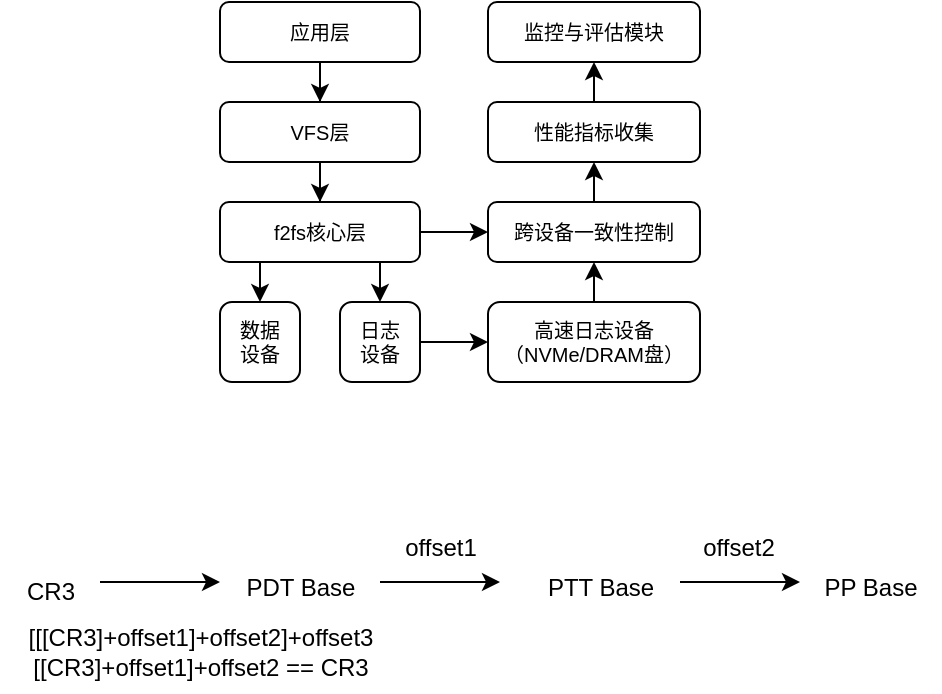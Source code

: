 <mxfile version="28.0.6">
  <diagram name="第 1 页" id="ue7KHxy0CY4cxwpzpLLn">
    <mxGraphModel dx="716" dy="409" grid="1" gridSize="10" guides="1" tooltips="1" connect="1" arrows="1" fold="1" page="1" pageScale="1" pageWidth="827" pageHeight="1169" math="0" shadow="0">
      <root>
        <mxCell id="0" />
        <mxCell id="1" parent="0" />
        <mxCell id="DziqoRsIyFzgKd9OEvQv-7" style="edgeStyle=orthogonalEdgeStyle;rounded=0;orthogonalLoop=1;jettySize=auto;html=1;entryX=0.5;entryY=0;entryDx=0;entryDy=0;fontColor=default;fontSize=10;" edge="1" parent="1" source="DziqoRsIyFzgKd9OEvQv-1" target="DziqoRsIyFzgKd9OEvQv-2">
          <mxGeometry relative="1" as="geometry" />
        </mxCell>
        <mxCell id="DziqoRsIyFzgKd9OEvQv-1" value="应用层" style="rounded=1;whiteSpace=wrap;html=1;fontColor=default;fontSize=10;" vertex="1" parent="1">
          <mxGeometry x="180" y="110" width="100" height="30" as="geometry" />
        </mxCell>
        <mxCell id="DziqoRsIyFzgKd9OEvQv-8" style="edgeStyle=orthogonalEdgeStyle;rounded=0;orthogonalLoop=1;jettySize=auto;html=1;entryX=0.5;entryY=0;entryDx=0;entryDy=0;fontColor=default;fontSize=10;" edge="1" parent="1" source="DziqoRsIyFzgKd9OEvQv-2" target="DziqoRsIyFzgKd9OEvQv-3">
          <mxGeometry relative="1" as="geometry" />
        </mxCell>
        <mxCell id="DziqoRsIyFzgKd9OEvQv-2" value="VFS层" style="rounded=1;whiteSpace=wrap;html=1;fontColor=default;fontSize=10;" vertex="1" parent="1">
          <mxGeometry x="180" y="160" width="100" height="30" as="geometry" />
        </mxCell>
        <mxCell id="DziqoRsIyFzgKd9OEvQv-9" style="edgeStyle=orthogonalEdgeStyle;rounded=0;orthogonalLoop=1;jettySize=auto;html=1;exitX=0.75;exitY=1;exitDx=0;exitDy=0;entryX=0.5;entryY=0;entryDx=0;entryDy=0;fontColor=default;fontSize=10;" edge="1" parent="1" source="DziqoRsIyFzgKd9OEvQv-3" target="DziqoRsIyFzgKd9OEvQv-6">
          <mxGeometry relative="1" as="geometry" />
        </mxCell>
        <mxCell id="DziqoRsIyFzgKd9OEvQv-10" style="edgeStyle=orthogonalEdgeStyle;rounded=0;orthogonalLoop=1;jettySize=auto;html=1;exitX=0.25;exitY=1;exitDx=0;exitDy=0;entryX=0.5;entryY=0;entryDx=0;entryDy=0;fontColor=default;fontSize=10;" edge="1" parent="1" source="DziqoRsIyFzgKd9OEvQv-3" target="DziqoRsIyFzgKd9OEvQv-4">
          <mxGeometry relative="1" as="geometry" />
        </mxCell>
        <mxCell id="DziqoRsIyFzgKd9OEvQv-20" style="edgeStyle=orthogonalEdgeStyle;rounded=0;orthogonalLoop=1;jettySize=auto;html=1;entryX=0;entryY=0.5;entryDx=0;entryDy=0;fontColor=default;fontSize=10;" edge="1" parent="1" source="DziqoRsIyFzgKd9OEvQv-3" target="DziqoRsIyFzgKd9OEvQv-13">
          <mxGeometry relative="1" as="geometry" />
        </mxCell>
        <mxCell id="DziqoRsIyFzgKd9OEvQv-3" value="f2fs核心层" style="rounded=1;whiteSpace=wrap;html=1;fontColor=default;fontSize=10;" vertex="1" parent="1">
          <mxGeometry x="180" y="210" width="100" height="30" as="geometry" />
        </mxCell>
        <mxCell id="DziqoRsIyFzgKd9OEvQv-4" value="数据&lt;div&gt;设备&lt;/div&gt;" style="rounded=1;whiteSpace=wrap;html=1;fontColor=default;fontSize=10;" vertex="1" parent="1">
          <mxGeometry x="180" y="260" width="40" height="40" as="geometry" />
        </mxCell>
        <mxCell id="DziqoRsIyFzgKd9OEvQv-16" style="edgeStyle=orthogonalEdgeStyle;rounded=0;orthogonalLoop=1;jettySize=auto;html=1;entryX=0;entryY=0.5;entryDx=0;entryDy=0;fontColor=default;fontSize=10;" edge="1" parent="1" source="DziqoRsIyFzgKd9OEvQv-6" target="DziqoRsIyFzgKd9OEvQv-12">
          <mxGeometry relative="1" as="geometry" />
        </mxCell>
        <mxCell id="DziqoRsIyFzgKd9OEvQv-6" value="日志&lt;br&gt;&lt;div&gt;设备&lt;/div&gt;" style="rounded=1;whiteSpace=wrap;html=1;fontColor=default;fontSize=10;" vertex="1" parent="1">
          <mxGeometry x="240" y="260" width="40" height="40" as="geometry" />
        </mxCell>
        <mxCell id="DziqoRsIyFzgKd9OEvQv-17" style="edgeStyle=orthogonalEdgeStyle;rounded=0;orthogonalLoop=1;jettySize=auto;html=1;exitX=0.5;exitY=0;exitDx=0;exitDy=0;entryX=0.5;entryY=1;entryDx=0;entryDy=0;fontColor=default;fontSize=10;" edge="1" parent="1" source="DziqoRsIyFzgKd9OEvQv-12" target="DziqoRsIyFzgKd9OEvQv-13">
          <mxGeometry relative="1" as="geometry" />
        </mxCell>
        <mxCell id="DziqoRsIyFzgKd9OEvQv-12" value="高速日志设备&lt;div&gt;（NVMe/DRAM盘）&lt;/div&gt;" style="rounded=1;whiteSpace=wrap;html=1;fontColor=default;fontSize=10;" vertex="1" parent="1">
          <mxGeometry x="314" y="260" width="106" height="40" as="geometry" />
        </mxCell>
        <mxCell id="DziqoRsIyFzgKd9OEvQv-18" style="edgeStyle=orthogonalEdgeStyle;rounded=0;orthogonalLoop=1;jettySize=auto;html=1;exitX=0.5;exitY=0;exitDx=0;exitDy=0;entryX=0.5;entryY=1;entryDx=0;entryDy=0;fontColor=default;fontSize=10;" edge="1" parent="1" source="DziqoRsIyFzgKd9OEvQv-13" target="DziqoRsIyFzgKd9OEvQv-14">
          <mxGeometry relative="1" as="geometry" />
        </mxCell>
        <mxCell id="DziqoRsIyFzgKd9OEvQv-13" value="跨设备一致性控制" style="rounded=1;whiteSpace=wrap;html=1;fontColor=default;fontSize=10;" vertex="1" parent="1">
          <mxGeometry x="314" y="210" width="106" height="30" as="geometry" />
        </mxCell>
        <mxCell id="DziqoRsIyFzgKd9OEvQv-19" style="edgeStyle=orthogonalEdgeStyle;rounded=0;orthogonalLoop=1;jettySize=auto;html=1;exitX=0.5;exitY=0;exitDx=0;exitDy=0;entryX=0.5;entryY=1;entryDx=0;entryDy=0;fontColor=default;fontSize=10;" edge="1" parent="1" source="DziqoRsIyFzgKd9OEvQv-14" target="DziqoRsIyFzgKd9OEvQv-15">
          <mxGeometry relative="1" as="geometry" />
        </mxCell>
        <mxCell id="DziqoRsIyFzgKd9OEvQv-14" value="性能指标收集" style="rounded=1;whiteSpace=wrap;html=1;fontColor=default;fontSize=10;" vertex="1" parent="1">
          <mxGeometry x="314" y="160" width="106" height="30" as="geometry" />
        </mxCell>
        <mxCell id="DziqoRsIyFzgKd9OEvQv-15" value="监控与评估模块" style="rounded=1;whiteSpace=wrap;html=1;fontColor=default;fontSize=10;" vertex="1" parent="1">
          <mxGeometry x="314" y="110" width="106" height="30" as="geometry" />
        </mxCell>
        <mxCell id="DziqoRsIyFzgKd9OEvQv-21" value="" style="endArrow=classic;html=1;rounded=0;" edge="1" parent="1">
          <mxGeometry width="50" height="50" relative="1" as="geometry">
            <mxPoint x="120" y="400" as="sourcePoint" />
            <mxPoint x="180" y="400" as="targetPoint" />
          </mxGeometry>
        </mxCell>
        <mxCell id="DziqoRsIyFzgKd9OEvQv-22" value="CR3" style="text;html=1;align=center;verticalAlign=middle;resizable=0;points=[];autosize=1;strokeColor=none;fillColor=none;" vertex="1" parent="1">
          <mxGeometry x="70" y="390" width="50" height="30" as="geometry" />
        </mxCell>
        <mxCell id="DziqoRsIyFzgKd9OEvQv-23" value="PDT Base" style="text;html=1;align=center;verticalAlign=middle;resizable=0;points=[];autosize=1;strokeColor=none;fillColor=none;" vertex="1" parent="1">
          <mxGeometry x="180" y="388" width="80" height="30" as="geometry" />
        </mxCell>
        <mxCell id="DziqoRsIyFzgKd9OEvQv-24" value="" style="endArrow=classic;html=1;rounded=0;" edge="1" parent="1">
          <mxGeometry width="50" height="50" relative="1" as="geometry">
            <mxPoint x="260" y="400" as="sourcePoint" />
            <mxPoint x="320" y="400" as="targetPoint" />
          </mxGeometry>
        </mxCell>
        <mxCell id="DziqoRsIyFzgKd9OEvQv-25" value="PTT Base" style="text;html=1;align=center;verticalAlign=middle;resizable=0;points=[];autosize=1;strokeColor=none;fillColor=none;" vertex="1" parent="1">
          <mxGeometry x="330" y="388" width="80" height="30" as="geometry" />
        </mxCell>
        <mxCell id="DziqoRsIyFzgKd9OEvQv-27" value="" style="endArrow=classic;html=1;rounded=0;" edge="1" parent="1">
          <mxGeometry width="50" height="50" relative="1" as="geometry">
            <mxPoint x="410" y="400" as="sourcePoint" />
            <mxPoint x="470" y="400" as="targetPoint" />
          </mxGeometry>
        </mxCell>
        <mxCell id="DziqoRsIyFzgKd9OEvQv-28" value="PP Base" style="text;html=1;align=center;verticalAlign=middle;resizable=0;points=[];autosize=1;strokeColor=none;fillColor=none;" vertex="1" parent="1">
          <mxGeometry x="470" y="388" width="70" height="30" as="geometry" />
        </mxCell>
        <mxCell id="DziqoRsIyFzgKd9OEvQv-29" value="offset1" style="text;html=1;align=center;verticalAlign=middle;resizable=0;points=[];autosize=1;strokeColor=none;fillColor=none;" vertex="1" parent="1">
          <mxGeometry x="260" y="368" width="60" height="30" as="geometry" />
        </mxCell>
        <mxCell id="DziqoRsIyFzgKd9OEvQv-30" value="offset2" style="text;html=1;align=center;verticalAlign=middle;resizable=0;points=[];autosize=1;strokeColor=none;fillColor=none;" vertex="1" parent="1">
          <mxGeometry x="409" y="368" width="60" height="30" as="geometry" />
        </mxCell>
        <mxCell id="DziqoRsIyFzgKd9OEvQv-31" value="[[[CR3]+offset1]+offset2]+offset3&lt;br&gt;[[CR3]+offset1]+offset2 == CR3" style="text;html=1;align=center;verticalAlign=middle;resizable=0;points=[];autosize=1;strokeColor=none;fillColor=none;" vertex="1" parent="1">
          <mxGeometry x="70" y="415" width="200" height="40" as="geometry" />
        </mxCell>
      </root>
    </mxGraphModel>
  </diagram>
</mxfile>
